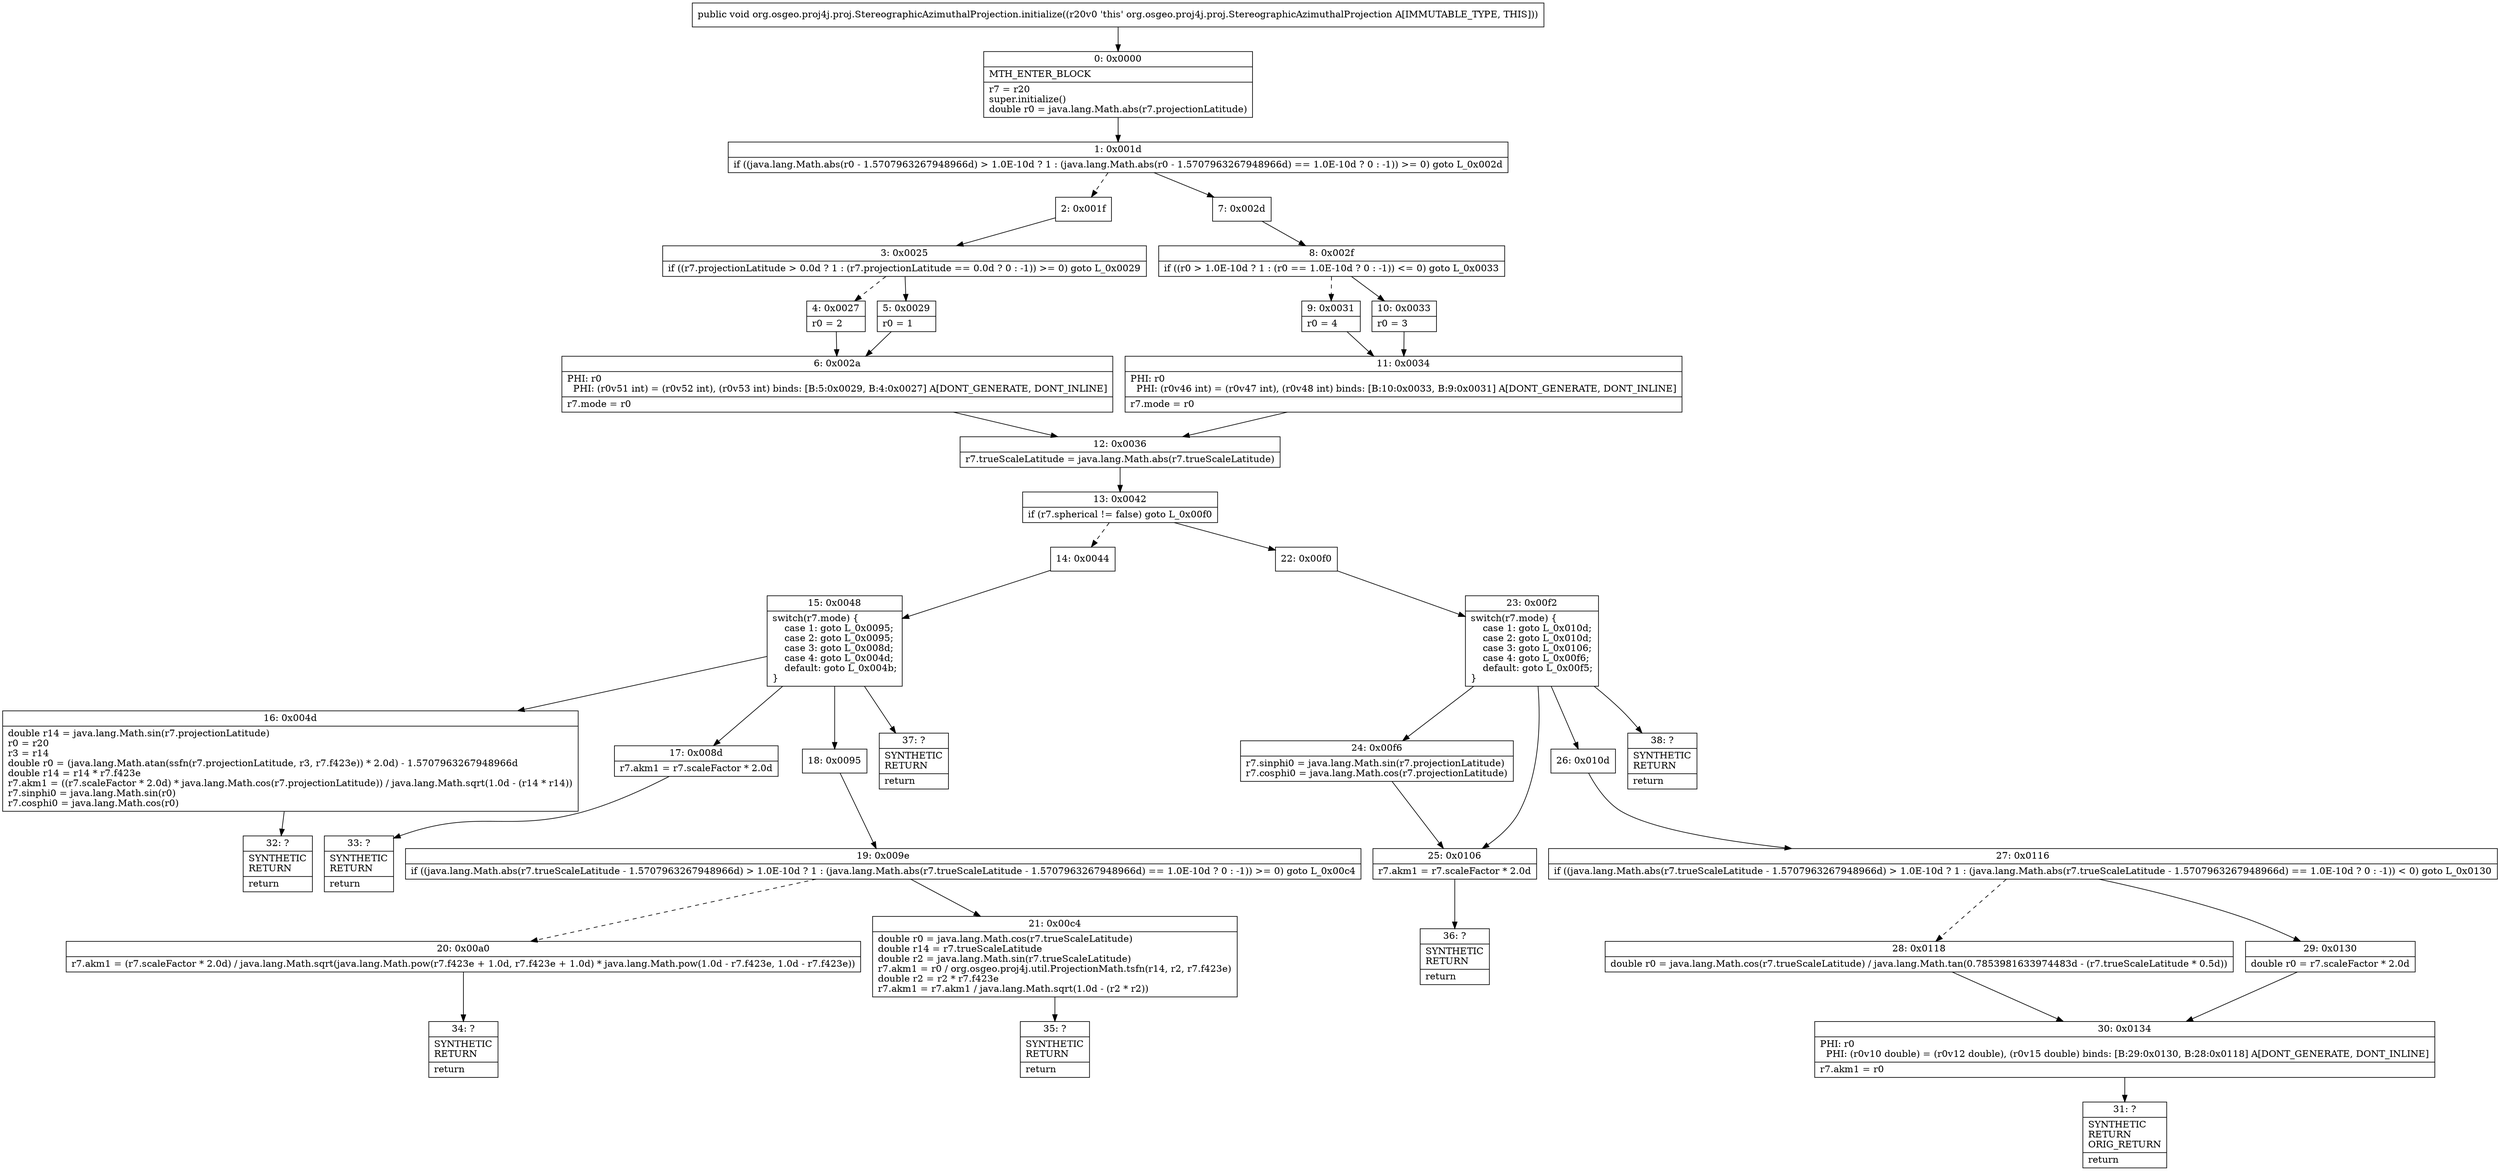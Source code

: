 digraph "CFG fororg.osgeo.proj4j.proj.StereographicAzimuthalProjection.initialize()V" {
Node_0 [shape=record,label="{0\:\ 0x0000|MTH_ENTER_BLOCK\l|r7 = r20\lsuper.initialize()\ldouble r0 = java.lang.Math.abs(r7.projectionLatitude)\l}"];
Node_1 [shape=record,label="{1\:\ 0x001d|if ((java.lang.Math.abs(r0 \- 1.5707963267948966d) \> 1.0E\-10d ? 1 : (java.lang.Math.abs(r0 \- 1.5707963267948966d) == 1.0E\-10d ? 0 : \-1)) \>= 0) goto L_0x002d\l}"];
Node_2 [shape=record,label="{2\:\ 0x001f}"];
Node_3 [shape=record,label="{3\:\ 0x0025|if ((r7.projectionLatitude \> 0.0d ? 1 : (r7.projectionLatitude == 0.0d ? 0 : \-1)) \>= 0) goto L_0x0029\l}"];
Node_4 [shape=record,label="{4\:\ 0x0027|r0 = 2\l}"];
Node_5 [shape=record,label="{5\:\ 0x0029|r0 = 1\l}"];
Node_6 [shape=record,label="{6\:\ 0x002a|PHI: r0 \l  PHI: (r0v51 int) = (r0v52 int), (r0v53 int) binds: [B:5:0x0029, B:4:0x0027] A[DONT_GENERATE, DONT_INLINE]\l|r7.mode = r0\l}"];
Node_7 [shape=record,label="{7\:\ 0x002d}"];
Node_8 [shape=record,label="{8\:\ 0x002f|if ((r0 \> 1.0E\-10d ? 1 : (r0 == 1.0E\-10d ? 0 : \-1)) \<= 0) goto L_0x0033\l}"];
Node_9 [shape=record,label="{9\:\ 0x0031|r0 = 4\l}"];
Node_10 [shape=record,label="{10\:\ 0x0033|r0 = 3\l}"];
Node_11 [shape=record,label="{11\:\ 0x0034|PHI: r0 \l  PHI: (r0v46 int) = (r0v47 int), (r0v48 int) binds: [B:10:0x0033, B:9:0x0031] A[DONT_GENERATE, DONT_INLINE]\l|r7.mode = r0\l}"];
Node_12 [shape=record,label="{12\:\ 0x0036|r7.trueScaleLatitude = java.lang.Math.abs(r7.trueScaleLatitude)\l}"];
Node_13 [shape=record,label="{13\:\ 0x0042|if (r7.spherical != false) goto L_0x00f0\l}"];
Node_14 [shape=record,label="{14\:\ 0x0044}"];
Node_15 [shape=record,label="{15\:\ 0x0048|switch(r7.mode) \{\l    case 1: goto L_0x0095;\l    case 2: goto L_0x0095;\l    case 3: goto L_0x008d;\l    case 4: goto L_0x004d;\l    default: goto L_0x004b;\l\}\l}"];
Node_16 [shape=record,label="{16\:\ 0x004d|double r14 = java.lang.Math.sin(r7.projectionLatitude)\lr0 = r20\lr3 = r14\ldouble r0 = (java.lang.Math.atan(ssfn(r7.projectionLatitude, r3, r7.f423e)) * 2.0d) \- 1.5707963267948966d\ldouble r14 = r14 * r7.f423e\lr7.akm1 = ((r7.scaleFactor * 2.0d) * java.lang.Math.cos(r7.projectionLatitude)) \/ java.lang.Math.sqrt(1.0d \- (r14 * r14))\lr7.sinphi0 = java.lang.Math.sin(r0)\lr7.cosphi0 = java.lang.Math.cos(r0)\l}"];
Node_17 [shape=record,label="{17\:\ 0x008d|r7.akm1 = r7.scaleFactor * 2.0d\l}"];
Node_18 [shape=record,label="{18\:\ 0x0095}"];
Node_19 [shape=record,label="{19\:\ 0x009e|if ((java.lang.Math.abs(r7.trueScaleLatitude \- 1.5707963267948966d) \> 1.0E\-10d ? 1 : (java.lang.Math.abs(r7.trueScaleLatitude \- 1.5707963267948966d) == 1.0E\-10d ? 0 : \-1)) \>= 0) goto L_0x00c4\l}"];
Node_20 [shape=record,label="{20\:\ 0x00a0|r7.akm1 = (r7.scaleFactor * 2.0d) \/ java.lang.Math.sqrt(java.lang.Math.pow(r7.f423e + 1.0d, r7.f423e + 1.0d) * java.lang.Math.pow(1.0d \- r7.f423e, 1.0d \- r7.f423e))\l}"];
Node_21 [shape=record,label="{21\:\ 0x00c4|double r0 = java.lang.Math.cos(r7.trueScaleLatitude)\ldouble r14 = r7.trueScaleLatitude\ldouble r2 = java.lang.Math.sin(r7.trueScaleLatitude)\lr7.akm1 = r0 \/ org.osgeo.proj4j.util.ProjectionMath.tsfn(r14, r2, r7.f423e)\ldouble r2 = r2 * r7.f423e\lr7.akm1 = r7.akm1 \/ java.lang.Math.sqrt(1.0d \- (r2 * r2))\l}"];
Node_22 [shape=record,label="{22\:\ 0x00f0}"];
Node_23 [shape=record,label="{23\:\ 0x00f2|switch(r7.mode) \{\l    case 1: goto L_0x010d;\l    case 2: goto L_0x010d;\l    case 3: goto L_0x0106;\l    case 4: goto L_0x00f6;\l    default: goto L_0x00f5;\l\}\l}"];
Node_24 [shape=record,label="{24\:\ 0x00f6|r7.sinphi0 = java.lang.Math.sin(r7.projectionLatitude)\lr7.cosphi0 = java.lang.Math.cos(r7.projectionLatitude)\l}"];
Node_25 [shape=record,label="{25\:\ 0x0106|r7.akm1 = r7.scaleFactor * 2.0d\l}"];
Node_26 [shape=record,label="{26\:\ 0x010d}"];
Node_27 [shape=record,label="{27\:\ 0x0116|if ((java.lang.Math.abs(r7.trueScaleLatitude \- 1.5707963267948966d) \> 1.0E\-10d ? 1 : (java.lang.Math.abs(r7.trueScaleLatitude \- 1.5707963267948966d) == 1.0E\-10d ? 0 : \-1)) \< 0) goto L_0x0130\l}"];
Node_28 [shape=record,label="{28\:\ 0x0118|double r0 = java.lang.Math.cos(r7.trueScaleLatitude) \/ java.lang.Math.tan(0.7853981633974483d \- (r7.trueScaleLatitude * 0.5d))\l}"];
Node_29 [shape=record,label="{29\:\ 0x0130|double r0 = r7.scaleFactor * 2.0d\l}"];
Node_30 [shape=record,label="{30\:\ 0x0134|PHI: r0 \l  PHI: (r0v10 double) = (r0v12 double), (r0v15 double) binds: [B:29:0x0130, B:28:0x0118] A[DONT_GENERATE, DONT_INLINE]\l|r7.akm1 = r0\l}"];
Node_31 [shape=record,label="{31\:\ ?|SYNTHETIC\lRETURN\lORIG_RETURN\l|return\l}"];
Node_32 [shape=record,label="{32\:\ ?|SYNTHETIC\lRETURN\l|return\l}"];
Node_33 [shape=record,label="{33\:\ ?|SYNTHETIC\lRETURN\l|return\l}"];
Node_34 [shape=record,label="{34\:\ ?|SYNTHETIC\lRETURN\l|return\l}"];
Node_35 [shape=record,label="{35\:\ ?|SYNTHETIC\lRETURN\l|return\l}"];
Node_36 [shape=record,label="{36\:\ ?|SYNTHETIC\lRETURN\l|return\l}"];
Node_37 [shape=record,label="{37\:\ ?|SYNTHETIC\lRETURN\l|return\l}"];
Node_38 [shape=record,label="{38\:\ ?|SYNTHETIC\lRETURN\l|return\l}"];
MethodNode[shape=record,label="{public void org.osgeo.proj4j.proj.StereographicAzimuthalProjection.initialize((r20v0 'this' org.osgeo.proj4j.proj.StereographicAzimuthalProjection A[IMMUTABLE_TYPE, THIS])) }"];
MethodNode -> Node_0;
Node_0 -> Node_1;
Node_1 -> Node_2[style=dashed];
Node_1 -> Node_7;
Node_2 -> Node_3;
Node_3 -> Node_4[style=dashed];
Node_3 -> Node_5;
Node_4 -> Node_6;
Node_5 -> Node_6;
Node_6 -> Node_12;
Node_7 -> Node_8;
Node_8 -> Node_9[style=dashed];
Node_8 -> Node_10;
Node_9 -> Node_11;
Node_10 -> Node_11;
Node_11 -> Node_12;
Node_12 -> Node_13;
Node_13 -> Node_14[style=dashed];
Node_13 -> Node_22;
Node_14 -> Node_15;
Node_15 -> Node_16;
Node_15 -> Node_17;
Node_15 -> Node_18;
Node_15 -> Node_37;
Node_16 -> Node_32;
Node_17 -> Node_33;
Node_18 -> Node_19;
Node_19 -> Node_20[style=dashed];
Node_19 -> Node_21;
Node_20 -> Node_34;
Node_21 -> Node_35;
Node_22 -> Node_23;
Node_23 -> Node_24;
Node_23 -> Node_25;
Node_23 -> Node_26;
Node_23 -> Node_38;
Node_24 -> Node_25;
Node_25 -> Node_36;
Node_26 -> Node_27;
Node_27 -> Node_28[style=dashed];
Node_27 -> Node_29;
Node_28 -> Node_30;
Node_29 -> Node_30;
Node_30 -> Node_31;
}

